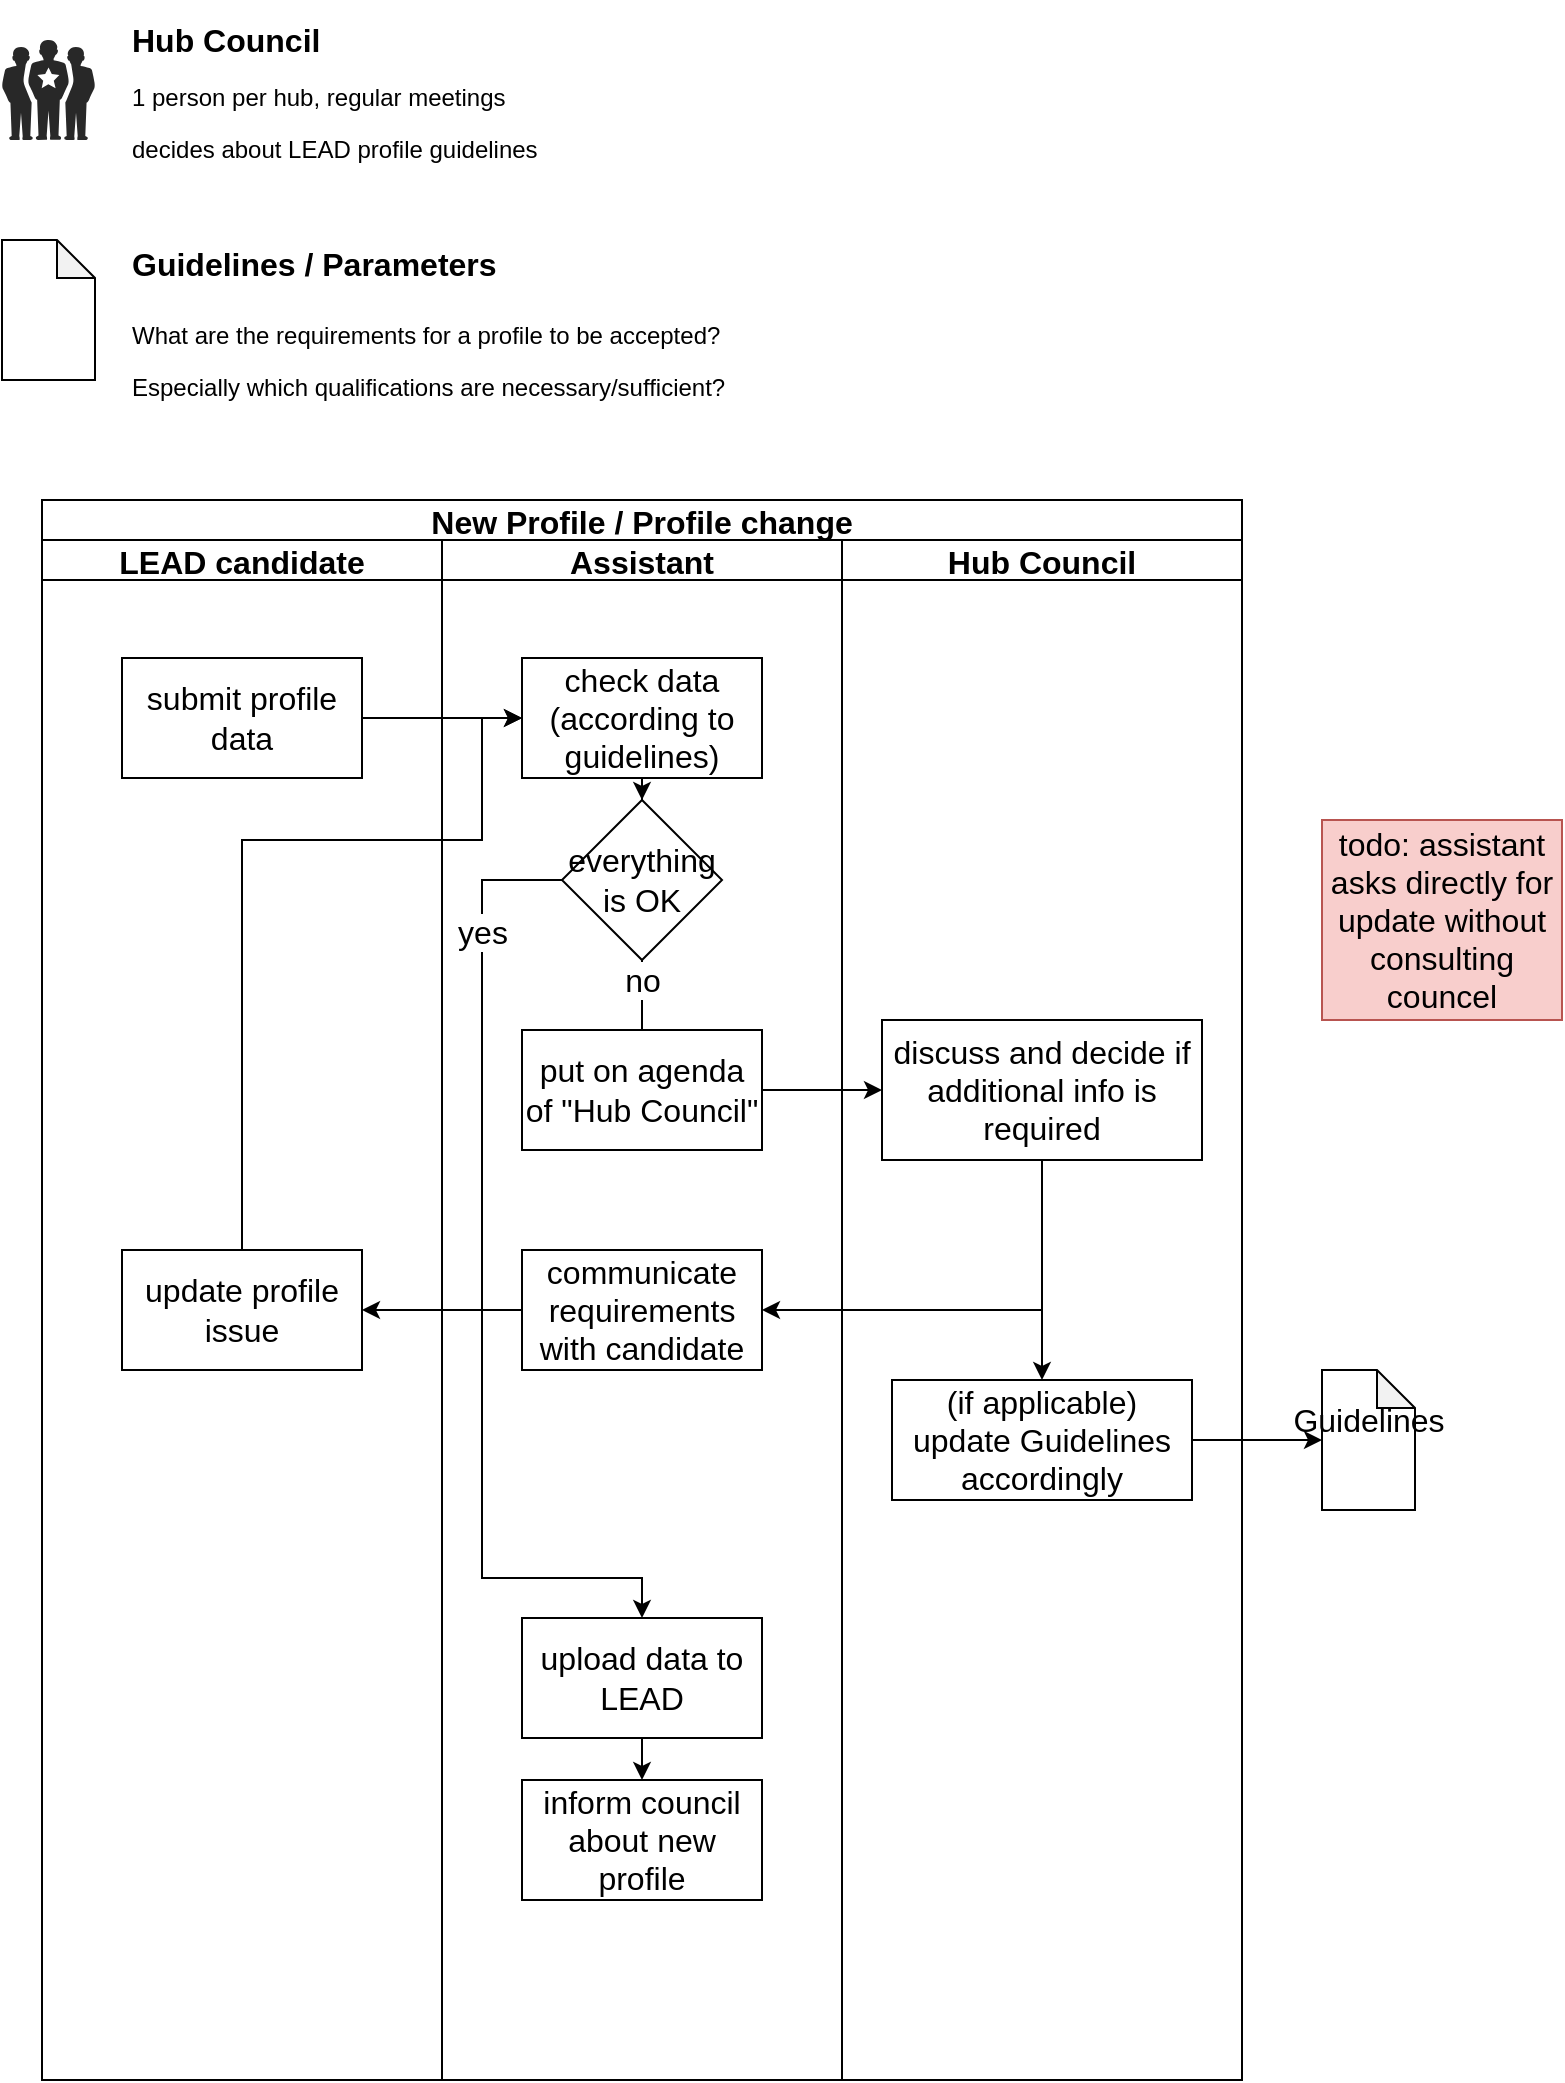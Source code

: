<mxfile version="16.2.4" type="github"><diagram id="yN3T5SvDYrotCyjHOx6s" name="Page-1"><mxGraphModel dx="985" dy="608" grid="1" gridSize="10" guides="1" tooltips="1" connect="1" arrows="1" fold="1" page="1" pageScale="1" pageWidth="850" pageHeight="1100" math="0" shadow="0"><root><mxCell id="0"/><mxCell id="1" parent="0"/><mxCell id="9zkR6LWzIAb3a3dBUjrS-1" value="" style="verticalLabelPosition=bottom;sketch=0;html=1;fillColor=#282828;strokeColor=none;verticalAlign=top;pointerEvents=1;align=center;shape=mxgraph.cisco_safe.people_places_things_icons.icon1;" parent="1" vertex="1"><mxGeometry x="100" y="50" width="46.5" height="50" as="geometry"/></mxCell><mxCell id="9zkR6LWzIAb3a3dBUjrS-4" value="&lt;h1 style=&quot;font-size: 16px&quot;&gt;Hub Council&lt;br&gt;&lt;/h1&gt;&lt;p&gt;1 person per hub, regular meetings&lt;br&gt;&lt;/p&gt;&lt;p&gt;decides about LEAD profile guidelines&lt;br&gt;&lt;/p&gt;" style="text;html=1;strokeColor=none;fillColor=none;spacing=5;spacingTop=-20;whiteSpace=wrap;overflow=hidden;rounded=0;" parent="1" vertex="1"><mxGeometry x="160" y="40" width="290" height="90" as="geometry"/></mxCell><mxCell id="9zkR6LWzIAb3a3dBUjrS-5" value="&lt;h1&gt;&lt;font style=&quot;font-size: 16px&quot;&gt;Guidelines / Parameters&lt;br&gt;&lt;/font&gt;&lt;/h1&gt;&lt;p&gt;What are the requirements for a profile to be accepted? &lt;br&gt;&lt;/p&gt;&lt;p&gt;Especially which qualifications are necessary/sufficient?&lt;br&gt;&lt;/p&gt;" style="text;html=1;strokeColor=none;fillColor=none;spacing=5;spacingTop=-20;whiteSpace=wrap;overflow=hidden;rounded=0;" parent="1" vertex="1"><mxGeometry x="160" y="140" width="330" height="120" as="geometry"/></mxCell><mxCell id="9zkR6LWzIAb3a3dBUjrS-6" value="New Profile / Profile change" style="swimlane;childLayout=stackLayout;resizeParent=1;resizeParentMax=0;startSize=20;fontSize=16;" parent="1" vertex="1"><mxGeometry x="120" y="280" width="600" height="790" as="geometry"/></mxCell><mxCell id="YTCKpt7F9UdarP6xJWkP-17" value="LEAD candidate" style="swimlane;startSize=20;fontSize=16;" vertex="1" parent="9zkR6LWzIAb3a3dBUjrS-6"><mxGeometry y="20" width="200" height="770" as="geometry"/></mxCell><mxCell id="YTCKpt7F9UdarP6xJWkP-20" value="submit profile data" style="rounded=0;whiteSpace=wrap;html=1;fontSize=16;strokeWidth=1;" vertex="1" parent="YTCKpt7F9UdarP6xJWkP-17"><mxGeometry x="40" y="59" width="120" height="60" as="geometry"/></mxCell><mxCell id="YTCKpt7F9UdarP6xJWkP-24" value="update profile issue" style="rounded=0;whiteSpace=wrap;html=1;fontSize=16;strokeWidth=1;" vertex="1" parent="YTCKpt7F9UdarP6xJWkP-17"><mxGeometry x="40" y="355" width="120" height="60" as="geometry"/></mxCell><mxCell id="9zkR6LWzIAb3a3dBUjrS-7" value="Assistant" style="swimlane;startSize=20;fontSize=16;" parent="9zkR6LWzIAb3a3dBUjrS-6" vertex="1"><mxGeometry x="200" y="20" width="200" height="770" as="geometry"><mxRectangle x="200" y="20" width="30" height="770" as="alternateBounds"/></mxGeometry></mxCell><mxCell id="YTCKpt7F9UdarP6xJWkP-8" style="edgeStyle=orthogonalEdgeStyle;rounded=0;orthogonalLoop=1;jettySize=auto;html=1;exitX=0.5;exitY=1;exitDx=0;exitDy=0;fontSize=16;" edge="1" parent="9zkR6LWzIAb3a3dBUjrS-7" source="YTCKpt7F9UdarP6xJWkP-5" target="YTCKpt7F9UdarP6xJWkP-7"><mxGeometry relative="1" as="geometry"/></mxCell><mxCell id="YTCKpt7F9UdarP6xJWkP-5" value="check data (according to guidelines)" style="rounded=0;whiteSpace=wrap;html=1;fontSize=16;" vertex="1" parent="9zkR6LWzIAb3a3dBUjrS-7"><mxGeometry x="40" y="59" width="120" height="60" as="geometry"/></mxCell><mxCell id="YTCKpt7F9UdarP6xJWkP-14" value="no" style="edgeStyle=orthogonalEdgeStyle;rounded=0;orthogonalLoop=1;jettySize=auto;html=1;exitX=0.5;exitY=1;exitDx=0;exitDy=0;entryX=0.5;entryY=0;entryDx=0;entryDy=0;fontSize=16;" edge="1" parent="9zkR6LWzIAb3a3dBUjrS-7" source="YTCKpt7F9UdarP6xJWkP-7" target="YTCKpt7F9UdarP6xJWkP-12"><mxGeometry x="-0.556" relative="1" as="geometry"><mxPoint x="100" y="229" as="sourcePoint"/><mxPoint x="100" y="264" as="targetPoint"/><Array as="points"><mxPoint x="100" y="249"/><mxPoint x="100" y="249"/></Array><mxPoint as="offset"/></mxGeometry></mxCell><mxCell id="YTCKpt7F9UdarP6xJWkP-7" value="&lt;div&gt;everything is OK&lt;/div&gt;" style="rhombus;whiteSpace=wrap;html=1;fontSize=16;" vertex="1" parent="9zkR6LWzIAb3a3dBUjrS-7"><mxGeometry x="60" y="130" width="80" height="80" as="geometry"/></mxCell><mxCell id="YTCKpt7F9UdarP6xJWkP-32" style="edgeStyle=orthogonalEdgeStyle;rounded=0;orthogonalLoop=1;jettySize=auto;html=1;exitX=0.5;exitY=1;exitDx=0;exitDy=0;entryX=0.5;entryY=0;entryDx=0;entryDy=0;fontSize=16;" edge="1" parent="9zkR6LWzIAb3a3dBUjrS-7" source="YTCKpt7F9UdarP6xJWkP-11" target="YTCKpt7F9UdarP6xJWkP-31"><mxGeometry relative="1" as="geometry"/></mxCell><mxCell id="YTCKpt7F9UdarP6xJWkP-11" value="upload data to LEAD" style="rounded=0;whiteSpace=wrap;html=1;fontSize=16;strokeWidth=1;" vertex="1" parent="9zkR6LWzIAb3a3dBUjrS-7"><mxGeometry x="40" y="539" width="120" height="60" as="geometry"/></mxCell><mxCell id="YTCKpt7F9UdarP6xJWkP-10" value="yes" style="edgeStyle=orthogonalEdgeStyle;rounded=0;orthogonalLoop=1;jettySize=auto;html=1;exitX=0;exitY=0.5;exitDx=0;exitDy=0;fontSize=16;entryX=0.5;entryY=0;entryDx=0;entryDy=0;" edge="1" parent="9zkR6LWzIAb3a3dBUjrS-7" source="YTCKpt7F9UdarP6xJWkP-7" target="YTCKpt7F9UdarP6xJWkP-11"><mxGeometry x="-0.73" relative="1" as="geometry"><mxPoint x="100" y="329" as="targetPoint"/><Array as="points"><mxPoint x="20" y="170"/><mxPoint x="20" y="519"/><mxPoint x="100" y="519"/></Array><mxPoint as="offset"/></mxGeometry></mxCell><mxCell id="YTCKpt7F9UdarP6xJWkP-12" value="put on agenda of &quot;Hub Council&quot;" style="rounded=0;whiteSpace=wrap;html=1;fontSize=16;strokeWidth=1;" vertex="1" parent="9zkR6LWzIAb3a3dBUjrS-7"><mxGeometry x="40" y="245" width="120" height="60" as="geometry"/></mxCell><mxCell id="YTCKpt7F9UdarP6xJWkP-22" value="communicate requirements with candidate" style="rounded=0;whiteSpace=wrap;html=1;fontSize=16;strokeWidth=1;" vertex="1" parent="9zkR6LWzIAb3a3dBUjrS-7"><mxGeometry x="40" y="355" width="120" height="60" as="geometry"/></mxCell><mxCell id="YTCKpt7F9UdarP6xJWkP-31" value="inform council about new profile" style="rounded=0;whiteSpace=wrap;html=1;fontSize=16;strokeWidth=1;" vertex="1" parent="9zkR6LWzIAb3a3dBUjrS-7"><mxGeometry x="40" y="620" width="120" height="60" as="geometry"/></mxCell><mxCell id="9zkR6LWzIAb3a3dBUjrS-8" value="Hub Council" style="swimlane;startSize=20;fontSize=16;" parent="9zkR6LWzIAb3a3dBUjrS-6" vertex="1"><mxGeometry x="400" y="20" width="200" height="770" as="geometry"><mxRectangle x="230" y="20" width="30" height="770" as="alternateBounds"/></mxGeometry></mxCell><mxCell id="YTCKpt7F9UdarP6xJWkP-2" value="(if applicable) update Guidelines accordingly" style="rounded=0;whiteSpace=wrap;html=1;fontSize=16;" vertex="1" parent="9zkR6LWzIAb3a3dBUjrS-8"><mxGeometry x="25" y="420" width="150" height="60" as="geometry"/></mxCell><mxCell id="YTCKpt7F9UdarP6xJWkP-26" style="edgeStyle=orthogonalEdgeStyle;rounded=0;orthogonalLoop=1;jettySize=auto;html=1;exitX=0.5;exitY=1;exitDx=0;exitDy=0;entryX=0.5;entryY=0;entryDx=0;entryDy=0;fontSize=16;" edge="1" parent="9zkR6LWzIAb3a3dBUjrS-8" source="YTCKpt7F9UdarP6xJWkP-15" target="YTCKpt7F9UdarP6xJWkP-2"><mxGeometry relative="1" as="geometry"/></mxCell><mxCell id="YTCKpt7F9UdarP6xJWkP-15" value="discuss and decide if additional info is required" style="rounded=0;whiteSpace=wrap;html=1;fontSize=16;strokeWidth=1;" vertex="1" parent="9zkR6LWzIAb3a3dBUjrS-8"><mxGeometry x="20" y="240" width="160" height="70" as="geometry"/></mxCell><mxCell id="YTCKpt7F9UdarP6xJWkP-16" style="edgeStyle=orthogonalEdgeStyle;rounded=0;orthogonalLoop=1;jettySize=auto;html=1;exitX=1;exitY=0.5;exitDx=0;exitDy=0;entryX=0;entryY=0.5;entryDx=0;entryDy=0;fontSize=16;" edge="1" parent="9zkR6LWzIAb3a3dBUjrS-6" source="YTCKpt7F9UdarP6xJWkP-12" target="YTCKpt7F9UdarP6xJWkP-15"><mxGeometry relative="1" as="geometry"/></mxCell><mxCell id="YTCKpt7F9UdarP6xJWkP-21" style="edgeStyle=orthogonalEdgeStyle;rounded=0;orthogonalLoop=1;jettySize=auto;html=1;exitX=1;exitY=0.5;exitDx=0;exitDy=0;fontSize=16;" edge="1" parent="9zkR6LWzIAb3a3dBUjrS-6" source="YTCKpt7F9UdarP6xJWkP-20" target="YTCKpt7F9UdarP6xJWkP-5"><mxGeometry relative="1" as="geometry"/></mxCell><mxCell id="YTCKpt7F9UdarP6xJWkP-23" style="edgeStyle=orthogonalEdgeStyle;rounded=0;orthogonalLoop=1;jettySize=auto;html=1;exitX=0.5;exitY=1;exitDx=0;exitDy=0;entryX=1;entryY=0.5;entryDx=0;entryDy=0;fontSize=16;" edge="1" parent="9zkR6LWzIAb3a3dBUjrS-6" source="YTCKpt7F9UdarP6xJWkP-15" target="YTCKpt7F9UdarP6xJWkP-22"><mxGeometry relative="1" as="geometry"/></mxCell><mxCell id="YTCKpt7F9UdarP6xJWkP-25" style="edgeStyle=orthogonalEdgeStyle;rounded=0;orthogonalLoop=1;jettySize=auto;html=1;exitX=0;exitY=0.5;exitDx=0;exitDy=0;entryX=1;entryY=0.5;entryDx=0;entryDy=0;fontSize=16;" edge="1" parent="9zkR6LWzIAb3a3dBUjrS-6" source="YTCKpt7F9UdarP6xJWkP-22" target="YTCKpt7F9UdarP6xJWkP-24"><mxGeometry relative="1" as="geometry"/></mxCell><mxCell id="YTCKpt7F9UdarP6xJWkP-27" style="edgeStyle=orthogonalEdgeStyle;rounded=0;orthogonalLoop=1;jettySize=auto;html=1;exitX=0.5;exitY=0;exitDx=0;exitDy=0;entryX=0;entryY=0.5;entryDx=0;entryDy=0;fontSize=16;" edge="1" parent="9zkR6LWzIAb3a3dBUjrS-6" source="YTCKpt7F9UdarP6xJWkP-24" target="YTCKpt7F9UdarP6xJWkP-5"><mxGeometry relative="1" as="geometry"><Array as="points"><mxPoint x="100" y="170"/><mxPoint x="220" y="170"/><mxPoint x="220" y="109"/></Array></mxGeometry></mxCell><mxCell id="YTCKpt7F9UdarP6xJWkP-4" value="" style="shape=note;whiteSpace=wrap;html=1;backgroundOutline=1;darkOpacity=0.05;fontSize=16;size=19;" vertex="1" parent="1"><mxGeometry x="100" y="150" width="46.5" height="70" as="geometry"/></mxCell><mxCell id="YTCKpt7F9UdarP6xJWkP-28" value="&lt;div&gt;Guidelines&lt;/div&gt;&lt;div&gt;&lt;br&gt;&lt;/div&gt;" style="shape=note;whiteSpace=wrap;html=1;backgroundOutline=1;darkOpacity=0.05;fontSize=16;size=19;" vertex="1" parent="1"><mxGeometry x="760" y="715" width="46.5" height="70" as="geometry"/></mxCell><mxCell id="YTCKpt7F9UdarP6xJWkP-29" style="edgeStyle=orthogonalEdgeStyle;rounded=0;orthogonalLoop=1;jettySize=auto;html=1;exitX=1;exitY=0.5;exitDx=0;exitDy=0;entryX=0;entryY=0.5;entryDx=0;entryDy=0;entryPerimeter=0;fontSize=16;" edge="1" parent="1" source="YTCKpt7F9UdarP6xJWkP-2" target="YTCKpt7F9UdarP6xJWkP-28"><mxGeometry relative="1" as="geometry"/></mxCell><mxCell id="YTCKpt7F9UdarP6xJWkP-30" value="todo: assistant asks directly for update without consulting councel" style="rounded=0;whiteSpace=wrap;html=1;fontSize=16;strokeWidth=1;fillColor=#f8cecc;strokeColor=#b85450;" vertex="1" parent="1"><mxGeometry x="760" y="440" width="120" height="100" as="geometry"/></mxCell></root></mxGraphModel></diagram></mxfile>